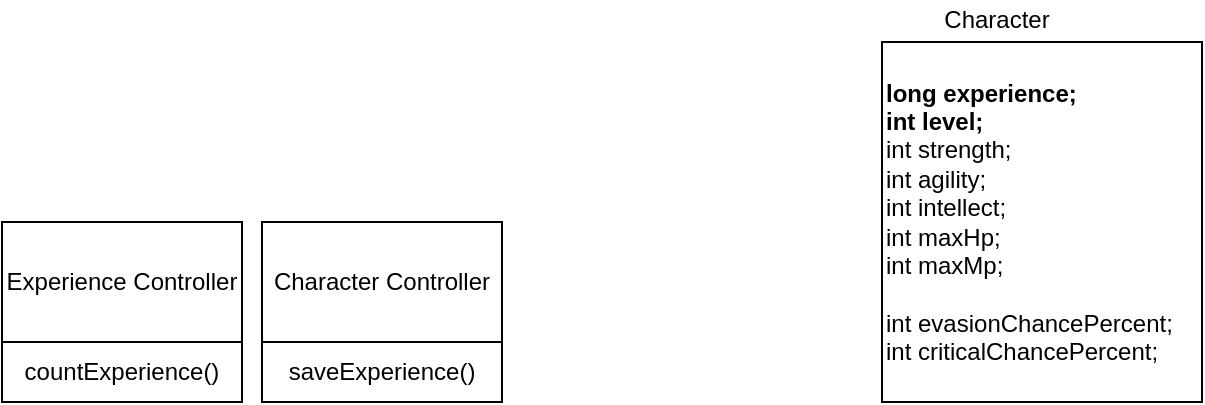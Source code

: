 <mxfile version="12.9.3" type="github">
  <diagram id="O-SDE2Yfm0KPrJIjMzby" name="Page-1">
    <mxGraphModel dx="1038" dy="580" grid="1" gridSize="10" guides="1" tooltips="1" connect="1" arrows="1" fold="1" page="1" pageScale="1" pageWidth="850" pageHeight="1100" math="0" shadow="0">
      <root>
        <mxCell id="0" />
        <mxCell id="1" parent="0" />
        <mxCell id="90OuRyl2dIqMDhaCZAeL-1" value="Experience Controller" style="rounded=0;whiteSpace=wrap;html=1;" parent="1" vertex="1">
          <mxGeometry x="190" y="180" width="120" height="60" as="geometry" />
        </mxCell>
        <mxCell id="90OuRyl2dIqMDhaCZAeL-2" value="Character Controller" style="rounded=0;whiteSpace=wrap;html=1;" parent="1" vertex="1">
          <mxGeometry x="320" y="180" width="120" height="60" as="geometry" />
        </mxCell>
        <mxCell id="90OuRyl2dIqMDhaCZAeL-3" value="countExperience()" style="rounded=0;whiteSpace=wrap;html=1;" parent="1" vertex="1">
          <mxGeometry x="190" y="240" width="120" height="30" as="geometry" />
        </mxCell>
        <mxCell id="90OuRyl2dIqMDhaCZAeL-5" value="saveExperience()" style="rounded=0;whiteSpace=wrap;html=1;" parent="1" vertex="1">
          <mxGeometry x="320" y="240" width="120" height="30" as="geometry" />
        </mxCell>
        <mxCell id="90OuRyl2dIqMDhaCZAeL-6" value="&lt;b&gt;long experience;&lt;br&gt;int level;&lt;/b&gt;&lt;br&gt;int strength;&lt;br&gt;int agility;&lt;br&gt;int intellect;&lt;br&gt;int maxHp;&lt;br&gt;int maxMp;&lt;br&gt;&lt;br&gt;int evasionChancePercent;&lt;br&gt;int criticalChancePercent;" style="rounded=0;whiteSpace=wrap;html=1;align=left;" parent="1" vertex="1">
          <mxGeometry x="630" y="90" width="160" height="180" as="geometry" />
        </mxCell>
        <mxCell id="90OuRyl2dIqMDhaCZAeL-7" value="Character" style="text;html=1;align=center;verticalAlign=middle;resizable=0;points=[];autosize=1;" parent="1" vertex="1">
          <mxGeometry x="652" y="69" width="70" height="20" as="geometry" />
        </mxCell>
      </root>
    </mxGraphModel>
  </diagram>
</mxfile>
